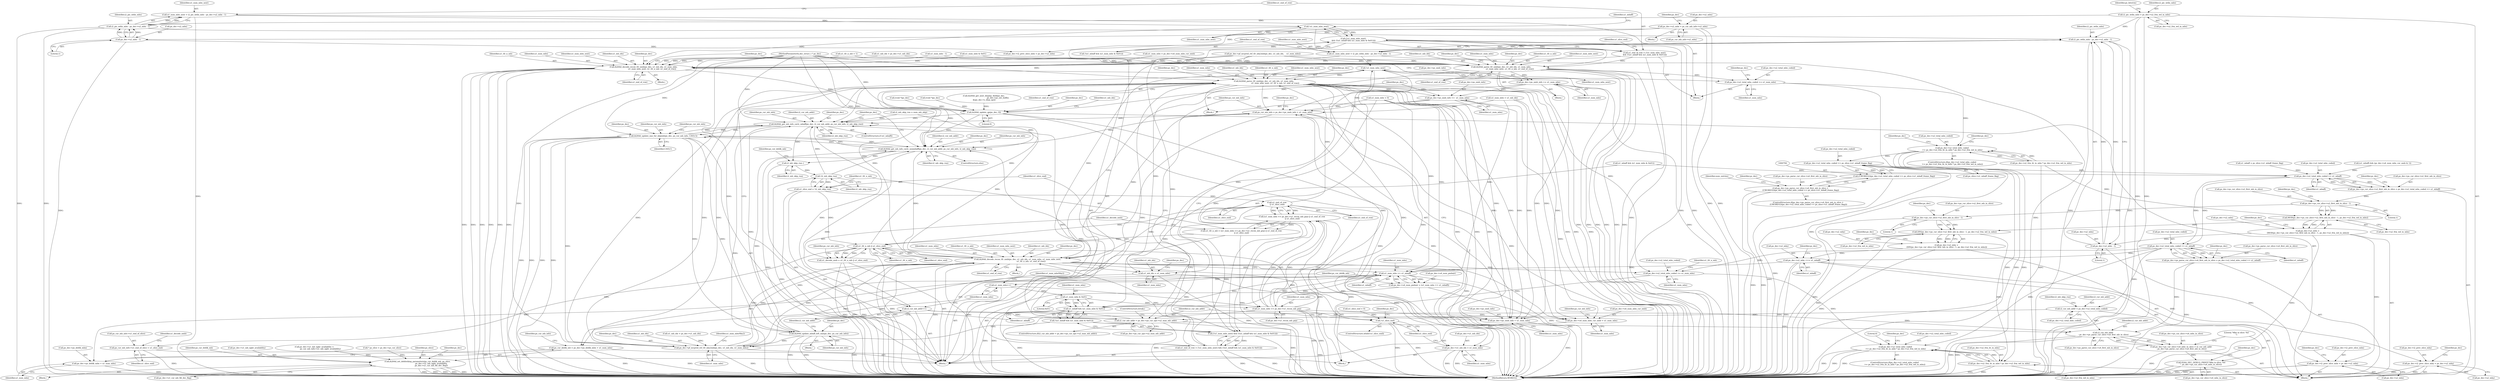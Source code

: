 digraph "0_Android_494561291a503840f385fbcd11d9bc5f4dc502b8_0@integer" {
"1000694" [label="(Call,u1_num_mbs_next = i2_pic_wdin_mbs - ps_dec->u2_mbx - 1)"];
"1000696" [label="(Call,i2_pic_wdin_mbs - ps_dec->u2_mbx - 1)"];
"1000152" [label="(Call,i2_pic_wdin_mbs = ps_dec->u2_frm_wd_in_mbs)"];
"1000698" [label="(Call,ps_dec->u2_mbx - 1)"];
"1000637" [label="(Call,ps_dec->u2_mbx = ps_cur_mb_info->u2_mbx)"];
"1000706" [label="(Call,!u1_num_mbs_next)"];
"1000705" [label="(Call,(!u1_num_mbs_next)\n && (!(u1_mbaff && (u1_num_mbs & 0x01))))"];
"1000703" [label="(Call,u1_end_of_row = (!u1_num_mbs_next)\n && (!(u1_mbaff && (u1_num_mbs & 0x01))))"];
"1000730" [label="(Call,ih264d_parse_tfr_nmb(ps_dec, u1_mb_idx, u1_num_mbs,\n                            u1_num_mbs_next, u1_tfr_n_mb, u1_end_of_row))"];
"1000737" [label="(Call,ps_dec->ps_nmb_info += u1_num_mbs)"];
"1001107" [label="(Call,ps_cur_mb_info = ps_dec->ps_nmb_info + u1_num_mbs)"];
"1001155" [label="(Call,ih264d_get_mb_info_cavlc_mbaff(ps_dec, i2_cur_mb_addr, ps_cur_mb_info, i2_mb_skip_run))"];
"1001226" [label="(Call,ih264d_update_nnz_for_skipmb(ps_dec, ps_cur_mb_info, CAVLC))"];
"1001161" [label="(Call,ih264d_get_mb_info_cavlc_nonmbaff(ps_dec, i2_cur_mb_addr, ps_cur_mb_info, i2_mb_skip_run))"];
"1001242" [label="(Call,i2_mb_skip_run--)"];
"1001287" [label="(Call,!i2_mb_skip_run)"];
"1001285" [label="(Call,u1_slice_end = !i2_mb_skip_run)"];
"1001297" [label="(Call,u1_end_of_row\n || u1_slice_end)"];
"1001291" [label="(Call,(u1_num_mbs == ps_dec->u1_recon_mb_grp) || u1_end_of_row\n || u1_slice_end)"];
"1001289" [label="(Call,u1_tfr_n_mb = (u1_num_mbs == ps_dec->u1_recon_mb_grp) || u1_end_of_row\n || u1_slice_end)"];
"1001302" [label="(Call,u1_tfr_n_mb || u1_slice_end)"];
"1001094" [label="(Call,!u1_slice_end)"];
"1001300" [label="(Call,u1_decode_nmb = u1_tfr_n_mb || u1_slice_end)"];
"1001305" [label="(Call,ps_cur_mb_info->u1_end_of_slice = u1_slice_end)"];
"1001337" [label="(Call,ih264d_parse_tfr_nmb(ps_dec, u1_mb_idx, u1_num_mbs,\n                                     u1_num_mbs_next, u1_tfr_n_mb, u1_end_of_row))"];
"1001109" [label="(Call,ps_dec->ps_nmb_info + u1_num_mbs)"];
"1001114" [label="(Call,ps_dec->u4_num_mbs_cur_nmb = u1_num_mbs)"];
"1001128" [label="(Call,u1_num_mbs >> u1_mbaff)"];
"1001124" [label="(Call,ps_dec->u4_num_pmbair = (u1_num_mbs >> u1_mbaff))"];
"1001131" [label="(Call,ps_cur_deblk_mb = ps_dec->ps_deblk_mbn + u1_num_mbs)"];
"1001173" [label="(Call,ih264d_set_deblocking_parameters(ps_cur_deblk_mb, ps_slice,\n                                             ps_dec->u1_mb_ngbr_availablity,\n                                             ps_dec->u1_cur_mb_fld_dec_flag))"];
"1001133" [label="(Call,ps_dec->ps_deblk_mbn + u1_num_mbs)"];
"1001259" [label="(Call,u1_num_mbs++)"];
"1001282" [label="(Call,u1_num_mbs & 0x01)"];
"1001280" [label="(Call,u1_mbaff && (u1_num_mbs & 0x01))"];
"1001279" [label="(Call,!(u1_mbaff && (u1_num_mbs & 0x01)))"];
"1001276" [label="(Call,(!u1_num_mbs_next) && (!(u1_mbaff && (u1_num_mbs & 0x01))))"];
"1001274" [label="(Call,u1_end_of_row = (!u1_num_mbs_next) && (!(u1_mbaff && (u1_num_mbs & 0x01))))"];
"1001351" [label="(Call,ih264d_decode_recon_tfr_nmb(ps_dec, u1_mb_idx, u1_num_mbs, u1_num_mbs_next,\n                                            u1_tfr_n_mb, u1_end_of_row))"];
"1001358" [label="(Call,ps_dec->u2_total_mbs_coded += u1_num_mbs)"];
"1001431" [label="(Call,ps_dec->u2_total_mbs_coded\n >= ps_dec->u2_frm_ht_in_mbs * ps_dec->u2_frm_wd_in_mbs)"];
"1001368" [label="(Call,u1_mb_idx = u1_num_mbs)"];
"1001313" [label="(Call,ps_dec->pf_mvpred_ref_tfr_nby2mb(ps_dec, u1_mb_idx, u1_num_mbs))"];
"1001371" [label="(Call,ps_dec->u1_mb_idx = u1_num_mbs)"];
"1001292" [label="(Call,u1_num_mbs == ps_dec->u1_recon_mb_grp)"];
"1001344" [label="(Call,ps_dec->ps_nmb_info +=  u1_num_mbs)"];
"1001257" [label="(Call,i2_cur_mb_addr++)"];
"1001099" [label="(Call,i2_cur_mb_addr > ps_dec->ps_cur_sps->u2_max_mb_addr)"];
"1001387" [label="(Call,i2_cur_mb_addr\n - ps_dec->ps_parse_cur_slice->u4_first_mb_in_slice)"];
"1001381" [label="(Call,ps_dec->ps_cur_slice->u4_mbs_in_slice = i2_cur_mb_addr\n - ps_dec->ps_parse_cur_slice->u4_first_mb_in_slice)"];
"1001394" [label="(Call,H264_DEC_DEBUG_PRINT(\"Mbs in slice: %d\n\", ps_dec->ps_cur_slice->u4_mbs_in_slice))"];
"1001254" [label="(Call,ih264d_update_mbaff_left_nnz(ps_dec, ps_cur_mb_info))"];
"1000751" [label="(Call,ps_dec->u2_total_mbs_coded += u1_num_mbs)"];
"1000767" [label="(Call,ps_dec->u2_total_mbs_coded\n >= ps_dec->u2_frm_ht_in_mbs * ps_dec->u2_frm_wd_in_mbs)"];
"1000795" [label="(Call,ps_dec->u2_total_mbs_coded >> ps_slice->u1_mbaff_frame_flag)"];
"1000793" [label="(Call,(UWORD32)(ps_dec->u2_total_mbs_coded >> ps_slice->u1_mbaff_frame_flag))"];
"1000787" [label="(Call,ps_dec->ps_parse_cur_slice->u4_first_mb_in_slice <\n (UWORD32)(ps_dec->u2_total_mbs_coded >> ps_slice->u1_mbaff_frame_flag))"];
"1000899" [label="(Call,ps_dec->u2_total_mbs_coded >> u1_mbaff)"];
"1000893" [label="(Call,ps_dec->ps_cur_slice->u2_first_mb_in_slice = ps_dec->u2_total_mbs_coded >> u1_mbaff)"];
"1001015" [label="(Call,ps_dec->ps_cur_slice->u2_first_mb_in_slice - 1)"];
"1001014" [label="(Call,MOD(ps_dec->ps_cur_slice->u2_first_mb_in_slice - 1, ps_dec->u2_frm_wd_in_mbs))"];
"1001010" [label="(Call,ps_dec->u2_mbx =\n (MOD(ps_dec->ps_cur_slice->u2_first_mb_in_slice - 1, ps_dec->u2_frm_wd_in_mbs)))"];
"1001269" [label="(Call,ps_dec->u2_mbx - 1)"];
"1001267" [label="(Call,i2_pic_wdin_mbs - ps_dec->u2_mbx - 1)"];
"1001265" [label="(Call,u1_num_mbs_next = i2_pic_wdin_mbs - ps_dec->u2_mbx - 1)"];
"1001277" [label="(Call,!u1_num_mbs_next)"];
"1001416" [label="(Call,ps_dec->i2_prev_slice_mbx = ps_dec->u2_mbx)"];
"1001029" [label="(Call,DIV(ps_dec->ps_cur_slice->u2_first_mb_in_slice - 1, ps_dec->u2_frm_wd_in_mbs))"];
"1001025" [label="(Call,ps_dec->u2_mby =\n (DIV(ps_dec->ps_cur_slice->u2_first_mb_in_slice - 1, ps_dec->u2_frm_wd_in_mbs)))"];
"1001040" [label="(Call,ps_dec->u2_mby <<= u1_mbaff)"];
"1001423" [label="(Call,ps_dec->i2_prev_slice_mby = ps_dec->u2_mby)"];
"1001435" [label="(Call,ps_dec->u2_frm_ht_in_mbs * ps_dec->u2_frm_wd_in_mbs)"];
"1001030" [label="(Call,ps_dec->ps_cur_slice->u2_first_mb_in_slice - 1)"];
"1000939" [label="(Call,ps_dec->u2_total_mbs_coded >> u1_mbaff)"];
"1000933" [label="(Call,ps_dec->ps_parse_cur_slice->u4_first_mb_in_slice = ps_dec->u2_total_mbs_coded >> u1_mbaff)"];
"1001085" [label="(Call,i2_cur_mb_addr = ps_dec->u2_total_mbs_coded)"];
"1001057" [label="(Call,ih264d_update_qp(ps_dec, 0))"];
"1000744" [label="(Call,ih264d_decode_recon_tfr_nmb(ps_dec, u1_mb_idx, u1_num_mbs,\n                            u1_num_mbs_next, u1_tfr_n_mb, u1_end_of_row))"];
"1000893" [label="(Call,ps_dec->ps_cur_slice->u2_first_mb_in_slice = ps_dec->u2_total_mbs_coded >> u1_mbaff)"];
"1001369" [label="(Identifier,u1_mb_idx)"];
"1001396" [label="(Call,ps_dec->ps_cur_slice->u4_mbs_in_slice)"];
"1001341" [label="(Identifier,u1_num_mbs_next)"];
"1000702" [label="(Literal,1)"];
"1000768" [label="(Call,ps_dec->u2_total_mbs_coded)"];
"1001233" [label="(Identifier,ps_cur_mb_info)"];
"1001094" [label="(Call,!u1_slice_end)"];
"1001011" [label="(Call,ps_dec->u2_mbx)"];
"1000790" [label="(Identifier,ps_dec)"];
"1001015" [label="(Call,ps_dec->ps_cur_slice->u2_first_mb_in_slice - 1)"];
"1000694" [label="(Call,u1_num_mbs_next = i2_pic_wdin_mbs - ps_dec->u2_mbx - 1)"];
"1000744" [label="(Call,ih264d_decode_recon_tfr_nmb(ps_dec, u1_mb_idx, u1_num_mbs,\n                            u1_num_mbs_next, u1_tfr_n_mb, u1_end_of_row))"];
"1001047" [label="(Identifier,ps_dec)"];
"1000734" [label="(Identifier,u1_num_mbs_next)"];
"1001041" [label="(Call,ps_dec->u2_mby)"];
"1001131" [label="(Call,ps_cur_deblk_mb = ps_dec->ps_deblk_mbn + u1_num_mbs)"];
"1001100" [label="(Identifier,i2_cur_mb_addr)"];
"1001174" [label="(Identifier,ps_cur_deblk_mb)"];
"1001281" [label="(Identifier,u1_mbaff)"];
"1001450" [label="(MethodReturn,WORD32)"];
"1001179" [label="(Call,ps_dec->u1_cur_mb_fld_dec_flag)"];
"1001057" [label="(Call,ih264d_update_qp(ps_dec, 0))"];
"1001093" [label="(ControlStructure,while(!u1_slice_end))"];
"1001353" [label="(Identifier,u1_mb_idx)"];
"1000796" [label="(Call,ps_dec->u2_total_mbs_coded)"];
"1001267" [label="(Call,i2_pic_wdin_mbs - ps_dec->u2_mbx - 1)"];
"1000894" [label="(Call,ps_dec->ps_cur_slice->u2_first_mb_in_slice)"];
"1000710" [label="(Identifier,u1_mbaff)"];
"1000943" [label="(Identifier,u1_mbaff)"];
"1001059" [label="(Literal,0)"];
"1000707" [label="(Identifier,u1_num_mbs_next)"];
"1001155" [label="(Call,ih264d_get_mb_info_cavlc_mbaff(ps_dec, i2_cur_mb_addr, ps_cur_mb_info, i2_mb_skip_run))"];
"1000567" [label="(Call,(u1_mbaff) && (ps_dec->u4_num_mbs_cur_nmb & 1))"];
"1001387" [label="(Call,i2_cur_mb_addr\n - ps_dec->ps_parse_cur_slice->u4_first_mb_in_slice)"];
"1001173" [label="(Call,ih264d_set_deblocking_parameters(ps_cur_deblk_mb, ps_slice,\n                                             ps_dec->u1_mb_ngbr_availablity,\n                                             ps_dec->u1_cur_mb_fld_dec_flag))"];
"1000787" [label="(Call,ps_dec->ps_parse_cur_slice->u4_first_mb_in_slice <\n (UWORD32)(ps_dec->u2_total_mbs_coded >> ps_slice->u1_mbaff_frame_flag))"];
"1001036" [label="(Literal,1)"];
"1000751" [label="(Call,ps_dec->u2_total_mbs_coded += u1_num_mbs)"];
"1000602" [label="(Call,u1_num_mbs - 1)"];
"1001299" [label="(Identifier,u1_slice_end)"];
"1001357" [label="(Identifier,u1_end_of_row)"];
"1000697" [label="(Identifier,i2_pic_wdin_mbs)"];
"1001160" [label="(ControlStructure,else)"];
"1001301" [label="(Identifier,u1_decode_nmb)"];
"1001121" [label="(Identifier,ps_cur_mb_info)"];
"1001159" [label="(Identifier,i2_mb_skip_run)"];
"1001098" [label="(ControlStructure,if(i2_cur_mb_addr > ps_dec->ps_cur_sps->u2_max_mb_addr))"];
"1001268" [label="(Identifier,i2_pic_wdin_mbs)"];
"1000934" [label="(Call,ps_dec->ps_parse_cur_slice->u4_first_mb_in_slice)"];
"1001416" [label="(Call,ps_dec->i2_prev_slice_mbx = ps_dec->u2_mbx)"];
"1001352" [label="(Identifier,ps_dec)"];
"1001395" [label="(Literal,\"Mbs in slice: %d\n\")"];
"1001087" [label="(Call,ps_dec->u2_total_mbs_coded)"];
"1001037" [label="(Call,ps_dec->u2_frm_wd_in_mbs)"];
"1000793" [label="(Call,(UWORD32)(ps_dec->u2_total_mbs_coded >> ps_slice->u1_mbaff_frame_flag))"];
"1001246" [label="(Identifier,ps_cur_deblk_mb)"];
"1001425" [label="(Identifier,ps_dec)"];
"1001125" [label="(Call,ps_dec->u4_num_pmbair)"];
"1001106" [label="(ControlStructure,break;)"];
"1001073" [label="(Call,u1_slice_end = 0)"];
"1000706" [label="(Call,!u1_num_mbs_next)"];
"1000138" [label="(Block,)"];
"1000733" [label="(Identifier,u1_num_mbs)"];
"1001284" [label="(Literal,0x01)"];
"1000947" [label="(Identifier,ps_dec)"];
"1000565" [label="(Block,)"];
"1001115" [label="(Call,ps_dec->u4_num_mbs_cur_nmb)"];
"1001292" [label="(Call,u1_num_mbs == ps_dec->u1_recon_mb_grp)"];
"1001287" [label="(Call,!i2_mb_skip_run)"];
"1000699" [label="(Call,ps_dec->u2_mbx)"];
"1000637" [label="(Call,ps_dec->u2_mbx = ps_cur_mb_info->u2_mbx)"];
"1001318" [label="(Identifier,u1_num_mbsNby2)"];
"1001172" [label="(Block,)"];
"1001091" [label="(Identifier,i2_mb_skip_run)"];
"1001294" [label="(Call,ps_dec->u1_recon_mb_grp)"];
"1001373" [label="(Identifier,ps_dec)"];
"1001116" [label="(Identifier,ps_dec)"];
"1001169" [label="(Identifier,ps_dec)"];
"1001314" [label="(Identifier,ps_dec)"];
"1001420" [label="(Call,ps_dec->u2_mbx)"];
"1000731" [label="(Identifier,ps_dec)"];
"1001040" [label="(Call,ps_dec->u2_mby <<= u1_mbaff)"];
"1001304" [label="(Identifier,u1_slice_end)"];
"1000738" [label="(Call,ps_dec->ps_nmb_info)"];
"1001309" [label="(Identifier,u1_slice_end)"];
"1001130" [label="(Identifier,u1_mbaff)"];
"1001312" [label="(Block,)"];
"1001354" [label="(Identifier,u1_num_mbs)"];
"1001258" [label="(Identifier,i2_cur_mb_addr)"];
"1000698" [label="(Call,ps_dec->u2_mbx - 1)"];
"1001110" [label="(Call,ps_dec->ps_nmb_info)"];
"1000161" [label="(Identifier,ps_bitstrm)"];
"1000683" [label="(Call,ps_dec->pf_mvpred_ref_tfr_nby2mb(ps_dec, u1_mb_idx,    u1_num_mbs))"];
"1001280" [label="(Call,u1_mbaff && (u1_num_mbs & 0x01))"];
"1000899" [label="(Call,ps_dec->u2_total_mbs_coded >> u1_mbaff)"];
"1001030" [label="(Call,ps_dec->ps_cur_slice->u2_first_mb_in_slice - 1)"];
"1001014" [label="(Call,MOD(ps_dec->ps_cur_slice->u2_first_mb_in_slice - 1, ps_dec->u2_frm_wd_in_mbs))"];
"1001313" [label="(Call,ps_dec->pf_mvpred_ref_tfr_nby2mb(ps_dec, u1_mb_idx, u1_num_mbs))"];
"1001137" [label="(Identifier,u1_num_mbs)"];
"1000743" [label="(Block,)"];
"1001025" [label="(Call,ps_dec->u2_mby =\n (DIV(ps_dec->ps_cur_slice->u2_first_mb_in_slice - 1, ps_dec->u2_frm_wd_in_mbs)))"];
"1000704" [label="(Identifier,u1_end_of_row)"];
"1001096" [label="(Block,)"];
"1001368" [label="(Call,u1_mb_idx = u1_num_mbs)"];
"1000191" [label="(Call,u1_mbaff = ps_slice->u1_mbaff_frame_flag)"];
"1000767" [label="(Call,ps_dec->u2_total_mbs_coded\n >= ps_dec->u2_frm_ht_in_mbs * ps_dec->u2_frm_wd_in_mbs)"];
"1001134" [label="(Call,ps_dec->ps_deblk_mbn)"];
"1001124" [label="(Call,ps_dec->u4_num_pmbair = (u1_num_mbs >> u1_mbaff))"];
"1001371" [label="(Call,ps_dec->u1_mb_idx = u1_num_mbs)"];
"1001027" [label="(Identifier,ps_dec)"];
"1001010" [label="(Call,ps_dec->u2_mbx =\n (MOD(ps_dec->ps_cur_slice->u2_first_mb_in_slice - 1, ps_dec->u2_frm_wd_in_mbs)))"];
"1001315" [label="(Identifier,u1_mb_idx)"];
"1001435" [label="(Call,ps_dec->u2_frm_ht_in_mbs * ps_dec->u2_frm_wd_in_mbs)"];
"1001113" [label="(Identifier,u1_num_mbs)"];
"1000646" [label="(Identifier,ps_dec)"];
"1001307" [label="(Identifier,ps_cur_mb_info)"];
"1001356" [label="(Identifier,u1_tfr_n_mb)"];
"1000781" [label="(Identifier,ps_dec)"];
"1001298" [label="(Identifier,u1_end_of_row)"];
"1001293" [label="(Identifier,u1_num_mbs)"];
"1001153" [label="(ControlStructure,if (u1_mbaff))"];
"1000737" [label="(Call,ps_dec->ps_nmb_info += u1_num_mbs)"];
"1000771" [label="(Call,ps_dec->u2_frm_ht_in_mbs * ps_dec->u2_frm_wd_in_mbs)"];
"1001099" [label="(Call,i2_cur_mb_addr > ps_dec->ps_cur_sps->u2_max_mb_addr)"];
"1000900" [label="(Call,ps_dec->u2_total_mbs_coded)"];
"1001108" [label="(Identifier,ps_cur_mb_info)"];
"1001343" [label="(Identifier,u1_end_of_row)"];
"1000153" [label="(Identifier,i2_pic_wdin_mbs)"];
"1001351" [label="(Call,ih264d_decode_recon_tfr_nmb(ps_dec, u1_mb_idx, u1_num_mbs, u1_num_mbs_next,\n                                            u1_tfr_n_mb, u1_end_of_row))"];
"1001381" [label="(Call,ps_dec->ps_cur_slice->u4_mbs_in_slice = i2_cur_mb_addr\n - ps_dec->ps_parse_cur_slice->u4_first_mb_in_slice)"];
"1001274" [label="(Call,u1_end_of_row = (!u1_num_mbs_next) && (!(u1_mbaff && (u1_num_mbs & 0x01))))"];
"1001365" [label="(Call,u1_num_mbs = 0)"];
"1001358" [label="(Call,ps_dec->u2_total_mbs_coded += u1_num_mbs)"];
"1001132" [label="(Identifier,ps_cur_deblk_mb)"];
"1001090" [label="(Call,i2_mb_skip_run = num_mb_skip)"];
"1001285" [label="(Call,u1_slice_end = !i2_mb_skip_run)"];
"1001016" [label="(Call,ps_dec->ps_cur_slice->u2_first_mb_in_slice)"];
"1001423" [label="(Call,ps_dec->i2_prev_slice_mby = ps_dec->u2_mby)"];
"1000486" [label="(Call,(void *)ps_dec)"];
"1000805" [label="(Identifier,ps_dec)"];
"1000696" [label="(Call,i2_pic_wdin_mbs - ps_dec->u2_mbx - 1)"];
"1000154" [label="(Call,ps_dec->u2_frm_wd_in_mbs)"];
"1000736" [label="(Identifier,u1_end_of_row)"];
"1001305" [label="(Call,ps_cur_mb_info->u1_end_of_slice = u1_slice_end)"];
"1001302" [label="(Call,u1_tfr_n_mb || u1_slice_end)"];
"1000747" [label="(Identifier,u1_num_mbs)"];
"1000695" [label="(Identifier,u1_num_mbs_next)"];
"1000752" [label="(Call,ps_dec->u2_total_mbs_coded)"];
"1000715" [label="(Identifier,u1_slice_end)"];
"1001118" [label="(Identifier,u1_num_mbs)"];
"1001303" [label="(Identifier,u1_tfr_n_mb)"];
"1001129" [label="(Identifier,u1_num_mbs)"];
"1001338" [label="(Identifier,ps_dec)"];
"1001394" [label="(Call,H264_DEC_DEBUG_PRINT(\"Mbs in slice: %d\n\", ps_dec->ps_cur_slice->u4_mbs_in_slice))"];
"1000705" [label="(Call,(!u1_num_mbs_next)\n && (!(u1_mbaff && (u1_num_mbs & 0x01))))"];
"1000530" [label="(Call,(void *)ps_dec)"];
"1000143" [label="(Call,u1_mb_idx = ps_dec->u1_mb_idx)"];
"1001023" [label="(Identifier,ps_dec)"];
"1001163" [label="(Identifier,i2_cur_mb_addr)"];
"1001042" [label="(Identifier,ps_dec)"];
"1001291" [label="(Call,(u1_num_mbs == ps_dec->u1_recon_mb_grp) || u1_end_of_row\n || u1_slice_end)"];
"1001306" [label="(Call,ps_cur_mb_info->u1_end_of_slice)"];
"1001038" [label="(Identifier,ps_dec)"];
"1000703" [label="(Call,u1_end_of_row = (!u1_num_mbs_next)\n && (!(u1_mbaff && (u1_num_mbs & 0x01))))"];
"1001156" [label="(Identifier,ps_dec)"];
"1000732" [label="(Identifier,u1_mb_idx)"];
"1000741" [label="(Identifier,u1_num_mbs)"];
"1000933" [label="(Call,ps_dec->ps_parse_cur_slice->u4_first_mb_in_slice = ps_dec->u2_total_mbs_coded >> u1_mbaff)"];
"1001345" [label="(Call,ps_dec->ps_nmb_info)"];
"1001389" [label="(Call,ps_dec->ps_parse_cur_slice->u4_first_mb_in_slice)"];
"1001278" [label="(Identifier,u1_num_mbs_next)"];
"1000730" [label="(Call,ih264d_parse_tfr_nmb(ps_dec, u1_mb_idx, u1_num_mbs,\n                            u1_num_mbs_next, u1_tfr_n_mb, u1_end_of_row))"];
"1001432" [label="(Call,ps_dec->u2_total_mbs_coded)"];
"1000755" [label="(Identifier,u1_num_mbs)"];
"1001265" [label="(Call,u1_num_mbs_next = i2_pic_wdin_mbs - ps_dec->u2_mbx - 1)"];
"1001290" [label="(Identifier,u1_tfr_n_mb)"];
"1000431" [label="(Call,ih264d_get_next_display_field(ps_dec,\n                                              ps_dec->ps_out_buffer,\n &(ps_dec->s_disp_op)))"];
"1001336" [label="(Block,)"];
"1001382" [label="(Call,ps_dec->ps_cur_slice->u4_mbs_in_slice)"];
"1000748" [label="(Identifier,u1_num_mbs_next)"];
"1000641" [label="(Call,ps_cur_mb_info->u2_mbx)"];
"1001254" [label="(Call,ih264d_update_mbaff_left_nnz(ps_dec, ps_cur_mb_info))"];
"1001029" [label="(Call,DIV(ps_dec->ps_cur_slice->u2_first_mb_in_slice - 1, ps_dec->u2_frm_wd_in_mbs))"];
"1001256" [label="(Identifier,ps_cur_mb_info)"];
"1000739" [label="(Identifier,ps_dec)"];
"1001259" [label="(Call,u1_num_mbs++)"];
"1001060" [label="(Call,u1_mb_idx = ps_dec->u1_mb_idx)"];
"1001388" [label="(Identifier,i2_cur_mb_addr)"];
"1001276" [label="(Call,(!u1_num_mbs_next) && (!(u1_mbaff && (u1_num_mbs & 0x01))))"];
"1001161" [label="(Call,ih264d_get_mb_info_cavlc_nonmbaff(ps_dec, i2_cur_mb_addr, ps_cur_mb_info, i2_mb_skip_run))"];
"1001229" [label="(Identifier,CAVLC)"];
"1000799" [label="(Call,ps_slice->u1_mbaff_frame_flag)"];
"1001086" [label="(Identifier,i2_cur_mb_addr)"];
"1001360" [label="(Identifier,ps_dec)"];
"1000152" [label="(Call,i2_pic_wdin_mbs = ps_dec->u2_frm_wd_in_mbs)"];
"1001275" [label="(Identifier,u1_end_of_row)"];
"1001436" [label="(Call,ps_dec->u2_frm_ht_in_mbs)"];
"1001176" [label="(Call,ps_dec->u1_mb_ngbr_availablity)"];
"1001031" [label="(Call,ps_dec->ps_cur_slice->u2_first_mb_in_slice)"];
"1001433" [label="(Identifier,ps_dec)"];
"1001344" [label="(Call,ps_dec->ps_nmb_info +=  u1_num_mbs)"];
"1000940" [label="(Call,ps_dec->u2_total_mbs_coded)"];
"1000746" [label="(Identifier,u1_mb_idx)"];
"1000717" [label="(Call,u1_tfr_n_mb = 1)"];
"1001095" [label="(Identifier,u1_slice_end)"];
"1000644" [label="(Call,ps_dec->u1_mb_ngbr_availablity =\n                    ps_cur_mb_info->u1_mb_ngbr_availablity)"];
"1000786" [label="(ControlStructure,if(ps_dec->ps_parse_cur_slice->u4_first_mb_in_slice <\n (UWORD32)(ps_dec->u2_total_mbs_coded >> ps_slice->u1_mbaff_frame_flag)))"];
"1001269" [label="(Call,ps_dec->u2_mbx - 1)"];
"1001346" [label="(Identifier,ps_dec)"];
"1000753" [label="(Identifier,ps_dec)"];
"1000711" [label="(Call,u1_num_mbs & 0x01)"];
"1001364" [label="(Identifier,u1_tfr_n_mb)"];
"1001404" [label="(Identifier,ps_dec)"];
"1001283" [label="(Identifier,u1_num_mbs)"];
"1001022" [label="(Call,ps_dec->u2_frm_wd_in_mbs)"];
"1001107" [label="(Call,ps_cur_mb_info = ps_dec->ps_nmb_info + u1_num_mbs)"];
"1000708" [label="(Call,!(u1_mbaff && (u1_num_mbs & 0x01)))"];
"1001340" [label="(Identifier,u1_num_mbs)"];
"1001101" [label="(Call,ps_dec->ps_cur_sps->u2_max_mb_addr)"];
"1000638" [label="(Call,ps_dec->u2_mbx)"];
"1001228" [label="(Identifier,ps_cur_mb_info)"];
"1001277" [label="(Call,!u1_num_mbs_next)"];
"1001165" [label="(Identifier,i2_mb_skip_run)"];
"1001021" [label="(Literal,1)"];
"1001242" [label="(Call,i2_mb_skip_run--)"];
"1001431" [label="(Call,ps_dec->u2_total_mbs_coded\n >= ps_dec->u2_frm_ht_in_mbs * ps_dec->u2_frm_wd_in_mbs)"];
"1001372" [label="(Call,ps_dec->u1_mb_idx)"];
"1001140" [label="(Identifier,ps_cur_mb_info)"];
"1000166" [label="(Call,* ps_slice = ps_dec->ps_cur_slice)"];
"1001337" [label="(Call,ih264d_parse_tfr_nmb(ps_dec, u1_mb_idx, u1_num_mbs,\n                                     u1_num_mbs_next, u1_tfr_n_mb, u1_end_of_row))"];
"1000709" [label="(Call,u1_mbaff && (u1_num_mbs & 0x01))"];
"1001243" [label="(Identifier,i2_mb_skip_run)"];
"1001375" [label="(Identifier,u1_num_mbs)"];
"1000907" [label="(Identifier,ps_dec)"];
"1001266" [label="(Identifier,u1_num_mbs_next)"];
"1001378" [label="(Identifier,ps_dec)"];
"1001058" [label="(Identifier,ps_dec)"];
"1000653" [label="(Block,)"];
"1001158" [label="(Identifier,ps_cur_mb_info)"];
"1001257" [label="(Call,i2_cur_mb_addr++)"];
"1001348" [label="(Identifier,u1_num_mbs)"];
"1001339" [label="(Identifier,u1_mb_idx)"];
"1001175" [label="(Identifier,ps_slice)"];
"1000758" [label="(Identifier,ps_dec)"];
"1001359" [label="(Call,ps_dec->u2_total_mbs_coded)"];
"1001085" [label="(Call,i2_cur_mb_addr = ps_dec->u2_total_mbs_coded)"];
"1001427" [label="(Call,ps_dec->u2_mby)"];
"1001286" [label="(Identifier,u1_slice_end)"];
"1000803" [label="(Call,ps_dec->i2_prev_slice_mbx = ps_dec->u2_mbx)"];
"1001253" [label="(Block,)"];
"1000132" [label="(MethodParameterIn,dec_struct_t * ps_dec)"];
"1000745" [label="(Identifier,ps_dec)"];
"1001300" [label="(Call,u1_decode_nmb = u1_tfr_n_mb || u1_slice_end)"];
"1001282" [label="(Call,u1_num_mbs & 0x01)"];
"1001114" [label="(Call,ps_dec->u4_num_mbs_cur_nmb = u1_num_mbs)"];
"1001270" [label="(Call,ps_dec->u2_mbx)"];
"1000795" [label="(Call,ps_dec->u2_total_mbs_coded >> ps_slice->u1_mbaff_frame_flag)"];
"1001424" [label="(Call,ps_dec->i2_prev_slice_mby)"];
"1001297" [label="(Call,u1_end_of_row\n || u1_slice_end)"];
"1000729" [label="(Block,)"];
"1001439" [label="(Call,ps_dec->u2_frm_wd_in_mbs)"];
"1001026" [label="(Call,ps_dec->u2_mby)"];
"1001061" [label="(Identifier,u1_mb_idx)"];
"1001255" [label="(Identifier,ps_dec)"];
"1001162" [label="(Identifier,ps_dec)"];
"1001289" [label="(Call,u1_tfr_n_mb = (u1_num_mbs == ps_dec->u1_recon_mb_grp) || u1_end_of_row\n || u1_slice_end)"];
"1001311" [label="(Identifier,u1_decode_nmb)"];
"1001133" [label="(Call,ps_dec->ps_deblk_mbn + u1_num_mbs)"];
"1001430" [label="(ControlStructure,if(ps_dec->u2_total_mbs_coded\n >= ps_dec->u2_frm_ht_in_mbs * ps_dec->u2_frm_wd_in_mbs))"];
"1000903" [label="(Identifier,u1_mbaff)"];
"1000749" [label="(Identifier,u1_tfr_n_mb)"];
"1000735" [label="(Identifier,u1_tfr_n_mb)"];
"1001262" [label="(Identifier,u1_num_mbsNby2)"];
"1001355" [label="(Identifier,u1_num_mbs_next)"];
"1001449" [label="(Literal,0)"];
"1001273" [label="(Literal,1)"];
"1000588" [label="(Call,u1_num_mbs = ps_dec->u4_num_mbs_cur_nmb)"];
"1001260" [label="(Identifier,u1_num_mbs)"];
"1001157" [label="(Identifier,i2_cur_mb_addr)"];
"1001070" [label="(Call,u1_num_mbs = u1_mb_idx)"];
"1001417" [label="(Call,ps_dec->i2_prev_slice_mbx)"];
"1000750" [label="(Identifier,u1_end_of_row)"];
"1001445" [label="(Identifier,ps_dec)"];
"1001350" [label="(Block,)"];
"1001128" [label="(Call,u1_num_mbs >> u1_mbaff)"];
"1001184" [label="(Identifier,ps_dec)"];
"1000788" [label="(Call,ps_dec->ps_parse_cur_slice->u4_first_mb_in_slice)"];
"1000939" [label="(Call,ps_dec->u2_total_mbs_coded >> u1_mbaff)"];
"1001164" [label="(Identifier,ps_cur_mb_info)"];
"1001288" [label="(Identifier,i2_mb_skip_run)"];
"1001279" [label="(Call,!(u1_mbaff && (u1_num_mbs & 0x01)))"];
"1001109" [label="(Call,ps_dec->ps_nmb_info + u1_num_mbs)"];
"1001370" [label="(Identifier,u1_num_mbs)"];
"1001342" [label="(Identifier,u1_tfr_n_mb)"];
"1001227" [label="(Identifier,ps_dec)"];
"1000843" [label="(Identifier,num_entries)"];
"1000766" [label="(ControlStructure,if(ps_dec->u2_total_mbs_coded\n >= ps_dec->u2_frm_ht_in_mbs * ps_dec->u2_frm_wd_in_mbs))"];
"1001044" [label="(Identifier,u1_mbaff)"];
"1001362" [label="(Identifier,u1_num_mbs)"];
"1001316" [label="(Identifier,u1_num_mbs)"];
"1001226" [label="(Call,ih264d_update_nnz_for_skipmb(ps_dec, ps_cur_mb_info, CAVLC))"];
"1000694" -> "1000653"  [label="AST: "];
"1000694" -> "1000696"  [label="CFG: "];
"1000695" -> "1000694"  [label="AST: "];
"1000696" -> "1000694"  [label="AST: "];
"1000704" -> "1000694"  [label="CFG: "];
"1000694" -> "1001450"  [label="DDG: "];
"1000696" -> "1000694"  [label="DDG: "];
"1000696" -> "1000694"  [label="DDG: "];
"1000694" -> "1000706"  [label="DDG: "];
"1000696" -> "1000698"  [label="CFG: "];
"1000697" -> "1000696"  [label="AST: "];
"1000698" -> "1000696"  [label="AST: "];
"1000696" -> "1001450"  [label="DDG: "];
"1000696" -> "1001450"  [label="DDG: "];
"1000152" -> "1000696"  [label="DDG: "];
"1000698" -> "1000696"  [label="DDG: "];
"1000698" -> "1000696"  [label="DDG: "];
"1000696" -> "1001267"  [label="DDG: "];
"1000152" -> "1000138"  [label="AST: "];
"1000152" -> "1000154"  [label="CFG: "];
"1000153" -> "1000152"  [label="AST: "];
"1000154" -> "1000152"  [label="AST: "];
"1000161" -> "1000152"  [label="CFG: "];
"1000152" -> "1001450"  [label="DDG: "];
"1000152" -> "1001450"  [label="DDG: "];
"1000152" -> "1001267"  [label="DDG: "];
"1000698" -> "1000702"  [label="CFG: "];
"1000699" -> "1000698"  [label="AST: "];
"1000702" -> "1000698"  [label="AST: "];
"1000698" -> "1001450"  [label="DDG: "];
"1000637" -> "1000698"  [label="DDG: "];
"1000698" -> "1000803"  [label="DDG: "];
"1000637" -> "1000565"  [label="AST: "];
"1000637" -> "1000641"  [label="CFG: "];
"1000638" -> "1000637"  [label="AST: "];
"1000641" -> "1000637"  [label="AST: "];
"1000646" -> "1000637"  [label="CFG: "];
"1000637" -> "1001450"  [label="DDG: "];
"1000637" -> "1001450"  [label="DDG: "];
"1000637" -> "1000803"  [label="DDG: "];
"1000706" -> "1000705"  [label="AST: "];
"1000706" -> "1000707"  [label="CFG: "];
"1000707" -> "1000706"  [label="AST: "];
"1000710" -> "1000706"  [label="CFG: "];
"1000705" -> "1000706"  [label="CFG: "];
"1000706" -> "1000705"  [label="DDG: "];
"1000706" -> "1000730"  [label="DDG: "];
"1000706" -> "1000744"  [label="DDG: "];
"1000705" -> "1000703"  [label="AST: "];
"1000705" -> "1000708"  [label="CFG: "];
"1000708" -> "1000705"  [label="AST: "];
"1000703" -> "1000705"  [label="CFG: "];
"1000705" -> "1001450"  [label="DDG: "];
"1000705" -> "1001450"  [label="DDG: "];
"1000705" -> "1000703"  [label="DDG: "];
"1000705" -> "1000703"  [label="DDG: "];
"1000708" -> "1000705"  [label="DDG: "];
"1000705" -> "1001276"  [label="DDG: "];
"1000703" -> "1000653"  [label="AST: "];
"1000704" -> "1000703"  [label="AST: "];
"1000715" -> "1000703"  [label="CFG: "];
"1000703" -> "1001450"  [label="DDG: "];
"1000703" -> "1000730"  [label="DDG: "];
"1000703" -> "1000744"  [label="DDG: "];
"1000730" -> "1000729"  [label="AST: "];
"1000730" -> "1000736"  [label="CFG: "];
"1000731" -> "1000730"  [label="AST: "];
"1000732" -> "1000730"  [label="AST: "];
"1000733" -> "1000730"  [label="AST: "];
"1000734" -> "1000730"  [label="AST: "];
"1000735" -> "1000730"  [label="AST: "];
"1000736" -> "1000730"  [label="AST: "];
"1000739" -> "1000730"  [label="CFG: "];
"1000730" -> "1001450"  [label="DDG: "];
"1000730" -> "1001450"  [label="DDG: "];
"1000730" -> "1001450"  [label="DDG: "];
"1000730" -> "1001450"  [label="DDG: "];
"1000730" -> "1001450"  [label="DDG: "];
"1000730" -> "1001450"  [label="DDG: "];
"1000683" -> "1000730"  [label="DDG: "];
"1000683" -> "1000730"  [label="DDG: "];
"1000683" -> "1000730"  [label="DDG: "];
"1000132" -> "1000730"  [label="DDG: "];
"1000143" -> "1000730"  [label="DDG: "];
"1000588" -> "1000730"  [label="DDG: "];
"1000711" -> "1000730"  [label="DDG: "];
"1000602" -> "1000730"  [label="DDG: "];
"1000717" -> "1000730"  [label="DDG: "];
"1000730" -> "1000737"  [label="DDG: "];
"1000730" -> "1000751"  [label="DDG: "];
"1000730" -> "1001057"  [label="DDG: "];
"1000737" -> "1000729"  [label="AST: "];
"1000737" -> "1000741"  [label="CFG: "];
"1000738" -> "1000737"  [label="AST: "];
"1000741" -> "1000737"  [label="AST: "];
"1000753" -> "1000737"  [label="CFG: "];
"1000737" -> "1001450"  [label="DDG: "];
"1000737" -> "1001107"  [label="DDG: "];
"1000737" -> "1001109"  [label="DDG: "];
"1000737" -> "1001344"  [label="DDG: "];
"1001107" -> "1001096"  [label="AST: "];
"1001107" -> "1001109"  [label="CFG: "];
"1001108" -> "1001107"  [label="AST: "];
"1001109" -> "1001107"  [label="AST: "];
"1001116" -> "1001107"  [label="CFG: "];
"1001107" -> "1001450"  [label="DDG: "];
"1001344" -> "1001107"  [label="DDG: "];
"1001292" -> "1001107"  [label="DDG: "];
"1001070" -> "1001107"  [label="DDG: "];
"1001365" -> "1001107"  [label="DDG: "];
"1001351" -> "1001107"  [label="DDG: "];
"1001337" -> "1001107"  [label="DDG: "];
"1001107" -> "1001155"  [label="DDG: "];
"1001107" -> "1001161"  [label="DDG: "];
"1001155" -> "1001153"  [label="AST: "];
"1001155" -> "1001159"  [label="CFG: "];
"1001156" -> "1001155"  [label="AST: "];
"1001157" -> "1001155"  [label="AST: "];
"1001158" -> "1001155"  [label="AST: "];
"1001159" -> "1001155"  [label="AST: "];
"1001169" -> "1001155"  [label="CFG: "];
"1001155" -> "1001450"  [label="DDG: "];
"1001337" -> "1001155"  [label="DDG: "];
"1001057" -> "1001155"  [label="DDG: "];
"1001254" -> "1001155"  [label="DDG: "];
"1001351" -> "1001155"  [label="DDG: "];
"1001226" -> "1001155"  [label="DDG: "];
"1000132" -> "1001155"  [label="DDG: "];
"1001099" -> "1001155"  [label="DDG: "];
"1001090" -> "1001155"  [label="DDG: "];
"1001287" -> "1001155"  [label="DDG: "];
"1001155" -> "1001226"  [label="DDG: "];
"1001155" -> "1001226"  [label="DDG: "];
"1001155" -> "1001242"  [label="DDG: "];
"1001155" -> "1001257"  [label="DDG: "];
"1001226" -> "1001096"  [label="AST: "];
"1001226" -> "1001229"  [label="CFG: "];
"1001227" -> "1001226"  [label="AST: "];
"1001228" -> "1001226"  [label="AST: "];
"1001229" -> "1001226"  [label="AST: "];
"1001233" -> "1001226"  [label="CFG: "];
"1001226" -> "1001450"  [label="DDG: "];
"1001226" -> "1001450"  [label="DDG: "];
"1001226" -> "1001450"  [label="DDG: "];
"1001226" -> "1001450"  [label="DDG: "];
"1001226" -> "1001161"  [label="DDG: "];
"1001161" -> "1001226"  [label="DDG: "];
"1001161" -> "1001226"  [label="DDG: "];
"1000132" -> "1001226"  [label="DDG: "];
"1001226" -> "1001254"  [label="DDG: "];
"1001226" -> "1001254"  [label="DDG: "];
"1001226" -> "1001313"  [label="DDG: "];
"1001161" -> "1001160"  [label="AST: "];
"1001161" -> "1001165"  [label="CFG: "];
"1001162" -> "1001161"  [label="AST: "];
"1001163" -> "1001161"  [label="AST: "];
"1001164" -> "1001161"  [label="AST: "];
"1001165" -> "1001161"  [label="AST: "];
"1001169" -> "1001161"  [label="CFG: "];
"1001161" -> "1001450"  [label="DDG: "];
"1001337" -> "1001161"  [label="DDG: "];
"1001057" -> "1001161"  [label="DDG: "];
"1001254" -> "1001161"  [label="DDG: "];
"1001351" -> "1001161"  [label="DDG: "];
"1000132" -> "1001161"  [label="DDG: "];
"1001099" -> "1001161"  [label="DDG: "];
"1001090" -> "1001161"  [label="DDG: "];
"1001287" -> "1001161"  [label="DDG: "];
"1001161" -> "1001242"  [label="DDG: "];
"1001161" -> "1001257"  [label="DDG: "];
"1001242" -> "1001096"  [label="AST: "];
"1001242" -> "1001243"  [label="CFG: "];
"1001243" -> "1001242"  [label="AST: "];
"1001246" -> "1001242"  [label="CFG: "];
"1001242" -> "1001287"  [label="DDG: "];
"1001287" -> "1001285"  [label="AST: "];
"1001287" -> "1001288"  [label="CFG: "];
"1001288" -> "1001287"  [label="AST: "];
"1001285" -> "1001287"  [label="CFG: "];
"1001287" -> "1001450"  [label="DDG: "];
"1001287" -> "1001285"  [label="DDG: "];
"1001285" -> "1001096"  [label="AST: "];
"1001286" -> "1001285"  [label="AST: "];
"1001290" -> "1001285"  [label="CFG: "];
"1001285" -> "1001450"  [label="DDG: "];
"1001285" -> "1001297"  [label="DDG: "];
"1001285" -> "1001302"  [label="DDG: "];
"1001297" -> "1001291"  [label="AST: "];
"1001297" -> "1001298"  [label="CFG: "];
"1001297" -> "1001299"  [label="CFG: "];
"1001298" -> "1001297"  [label="AST: "];
"1001299" -> "1001297"  [label="AST: "];
"1001291" -> "1001297"  [label="CFG: "];
"1001297" -> "1001450"  [label="DDG: "];
"1001297" -> "1001291"  [label="DDG: "];
"1001297" -> "1001291"  [label="DDG: "];
"1001274" -> "1001297"  [label="DDG: "];
"1001297" -> "1001302"  [label="DDG: "];
"1001297" -> "1001337"  [label="DDG: "];
"1001297" -> "1001351"  [label="DDG: "];
"1001291" -> "1001289"  [label="AST: "];
"1001291" -> "1001292"  [label="CFG: "];
"1001292" -> "1001291"  [label="AST: "];
"1001289" -> "1001291"  [label="CFG: "];
"1001291" -> "1001450"  [label="DDG: "];
"1001291" -> "1001450"  [label="DDG: "];
"1001291" -> "1001289"  [label="DDG: "];
"1001291" -> "1001289"  [label="DDG: "];
"1001292" -> "1001291"  [label="DDG: "];
"1001292" -> "1001291"  [label="DDG: "];
"1001289" -> "1001096"  [label="AST: "];
"1001290" -> "1001289"  [label="AST: "];
"1001301" -> "1001289"  [label="CFG: "];
"1001289" -> "1001450"  [label="DDG: "];
"1001289" -> "1001302"  [label="DDG: "];
"1001302" -> "1001300"  [label="AST: "];
"1001302" -> "1001303"  [label="CFG: "];
"1001302" -> "1001304"  [label="CFG: "];
"1001303" -> "1001302"  [label="AST: "];
"1001304" -> "1001302"  [label="AST: "];
"1001300" -> "1001302"  [label="CFG: "];
"1001302" -> "1001450"  [label="DDG: "];
"1001302" -> "1001094"  [label="DDG: "];
"1001302" -> "1001300"  [label="DDG: "];
"1001302" -> "1001300"  [label="DDG: "];
"1001302" -> "1001305"  [label="DDG: "];
"1001302" -> "1001337"  [label="DDG: "];
"1001302" -> "1001351"  [label="DDG: "];
"1001094" -> "1001093"  [label="AST: "];
"1001094" -> "1001095"  [label="CFG: "];
"1001095" -> "1001094"  [label="AST: "];
"1001100" -> "1001094"  [label="CFG: "];
"1001378" -> "1001094"  [label="CFG: "];
"1001094" -> "1001450"  [label="DDG: "];
"1001094" -> "1001450"  [label="DDG: "];
"1001073" -> "1001094"  [label="DDG: "];
"1001300" -> "1001096"  [label="AST: "];
"1001301" -> "1001300"  [label="AST: "];
"1001307" -> "1001300"  [label="CFG: "];
"1001300" -> "1001450"  [label="DDG: "];
"1001300" -> "1001450"  [label="DDG: "];
"1001305" -> "1001096"  [label="AST: "];
"1001305" -> "1001309"  [label="CFG: "];
"1001306" -> "1001305"  [label="AST: "];
"1001309" -> "1001305"  [label="AST: "];
"1001311" -> "1001305"  [label="CFG: "];
"1001305" -> "1001450"  [label="DDG: "];
"1001337" -> "1001336"  [label="AST: "];
"1001337" -> "1001343"  [label="CFG: "];
"1001338" -> "1001337"  [label="AST: "];
"1001339" -> "1001337"  [label="AST: "];
"1001340" -> "1001337"  [label="AST: "];
"1001341" -> "1001337"  [label="AST: "];
"1001342" -> "1001337"  [label="AST: "];
"1001343" -> "1001337"  [label="AST: "];
"1001346" -> "1001337"  [label="CFG: "];
"1001337" -> "1001450"  [label="DDG: "];
"1001337" -> "1001450"  [label="DDG: "];
"1001337" -> "1001450"  [label="DDG: "];
"1001337" -> "1001450"  [label="DDG: "];
"1001337" -> "1001450"  [label="DDG: "];
"1001337" -> "1001109"  [label="DDG: "];
"1001337" -> "1001114"  [label="DDG: "];
"1001337" -> "1001128"  [label="DDG: "];
"1001313" -> "1001337"  [label="DDG: "];
"1001313" -> "1001337"  [label="DDG: "];
"1001313" -> "1001337"  [label="DDG: "];
"1000132" -> "1001337"  [label="DDG: "];
"1001277" -> "1001337"  [label="DDG: "];
"1001274" -> "1001337"  [label="DDG: "];
"1001337" -> "1001344"  [label="DDG: "];
"1001337" -> "1001358"  [label="DDG: "];
"1001337" -> "1001368"  [label="DDG: "];
"1001337" -> "1001371"  [label="DDG: "];
"1001109" -> "1001113"  [label="CFG: "];
"1001110" -> "1001109"  [label="AST: "];
"1001113" -> "1001109"  [label="AST: "];
"1001109" -> "1001450"  [label="DDG: "];
"1001344" -> "1001109"  [label="DDG: "];
"1001292" -> "1001109"  [label="DDG: "];
"1001070" -> "1001109"  [label="DDG: "];
"1001365" -> "1001109"  [label="DDG: "];
"1001351" -> "1001109"  [label="DDG: "];
"1001114" -> "1001096"  [label="AST: "];
"1001114" -> "1001118"  [label="CFG: "];
"1001115" -> "1001114"  [label="AST: "];
"1001118" -> "1001114"  [label="AST: "];
"1001121" -> "1001114"  [label="CFG: "];
"1001292" -> "1001114"  [label="DDG: "];
"1001070" -> "1001114"  [label="DDG: "];
"1001365" -> "1001114"  [label="DDG: "];
"1001351" -> "1001114"  [label="DDG: "];
"1001128" -> "1001124"  [label="AST: "];
"1001128" -> "1001130"  [label="CFG: "];
"1001129" -> "1001128"  [label="AST: "];
"1001130" -> "1001128"  [label="AST: "];
"1001124" -> "1001128"  [label="CFG: "];
"1001128" -> "1001450"  [label="DDG: "];
"1001128" -> "1001124"  [label="DDG: "];
"1001128" -> "1001124"  [label="DDG: "];
"1001292" -> "1001128"  [label="DDG: "];
"1001070" -> "1001128"  [label="DDG: "];
"1001365" -> "1001128"  [label="DDG: "];
"1001351" -> "1001128"  [label="DDG: "];
"1001040" -> "1001128"  [label="DDG: "];
"1001280" -> "1001128"  [label="DDG: "];
"1001128" -> "1001131"  [label="DDG: "];
"1001128" -> "1001133"  [label="DDG: "];
"1001128" -> "1001259"  [label="DDG: "];
"1001128" -> "1001280"  [label="DDG: "];
"1001124" -> "1001096"  [label="AST: "];
"1001125" -> "1001124"  [label="AST: "];
"1001132" -> "1001124"  [label="CFG: "];
"1001124" -> "1001450"  [label="DDG: "];
"1001124" -> "1001450"  [label="DDG: "];
"1001131" -> "1001096"  [label="AST: "];
"1001131" -> "1001133"  [label="CFG: "];
"1001132" -> "1001131"  [label="AST: "];
"1001133" -> "1001131"  [label="AST: "];
"1001140" -> "1001131"  [label="CFG: "];
"1001131" -> "1001450"  [label="DDG: "];
"1001131" -> "1001450"  [label="DDG: "];
"1001131" -> "1001173"  [label="DDG: "];
"1001173" -> "1001172"  [label="AST: "];
"1001173" -> "1001179"  [label="CFG: "];
"1001174" -> "1001173"  [label="AST: "];
"1001175" -> "1001173"  [label="AST: "];
"1001176" -> "1001173"  [label="AST: "];
"1001179" -> "1001173"  [label="AST: "];
"1001184" -> "1001173"  [label="CFG: "];
"1001173" -> "1001450"  [label="DDG: "];
"1001173" -> "1001450"  [label="DDG: "];
"1001173" -> "1001450"  [label="DDG: "];
"1001173" -> "1001450"  [label="DDG: "];
"1001173" -> "1001450"  [label="DDG: "];
"1000166" -> "1001173"  [label="DDG: "];
"1000644" -> "1001173"  [label="DDG: "];
"1001133" -> "1001137"  [label="CFG: "];
"1001134" -> "1001133"  [label="AST: "];
"1001137" -> "1001133"  [label="AST: "];
"1001133" -> "1001450"  [label="DDG: "];
"1001259" -> "1001096"  [label="AST: "];
"1001259" -> "1001260"  [label="CFG: "];
"1001260" -> "1001259"  [label="AST: "];
"1001262" -> "1001259"  [label="CFG: "];
"1001259" -> "1001282"  [label="DDG: "];
"1001259" -> "1001292"  [label="DDG: "];
"1001282" -> "1001280"  [label="AST: "];
"1001282" -> "1001284"  [label="CFG: "];
"1001283" -> "1001282"  [label="AST: "];
"1001284" -> "1001282"  [label="AST: "];
"1001280" -> "1001282"  [label="CFG: "];
"1001282" -> "1001280"  [label="DDG: "];
"1001282" -> "1001280"  [label="DDG: "];
"1001282" -> "1001292"  [label="DDG: "];
"1001280" -> "1001279"  [label="AST: "];
"1001280" -> "1001281"  [label="CFG: "];
"1001281" -> "1001280"  [label="AST: "];
"1001279" -> "1001280"  [label="CFG: "];
"1001280" -> "1001450"  [label="DDG: "];
"1001280" -> "1001450"  [label="DDG: "];
"1001280" -> "1001279"  [label="DDG: "];
"1001280" -> "1001279"  [label="DDG: "];
"1000709" -> "1001280"  [label="DDG: "];
"1001279" -> "1001276"  [label="AST: "];
"1001276" -> "1001279"  [label="CFG: "];
"1001279" -> "1001450"  [label="DDG: "];
"1001279" -> "1001276"  [label="DDG: "];
"1001276" -> "1001274"  [label="AST: "];
"1001276" -> "1001277"  [label="CFG: "];
"1001277" -> "1001276"  [label="AST: "];
"1001274" -> "1001276"  [label="CFG: "];
"1001276" -> "1001450"  [label="DDG: "];
"1001276" -> "1001450"  [label="DDG: "];
"1001276" -> "1001274"  [label="DDG: "];
"1001276" -> "1001274"  [label="DDG: "];
"1001277" -> "1001276"  [label="DDG: "];
"1001274" -> "1001096"  [label="AST: "];
"1001275" -> "1001274"  [label="AST: "];
"1001286" -> "1001274"  [label="CFG: "];
"1001274" -> "1001450"  [label="DDG: "];
"1001274" -> "1001450"  [label="DDG: "];
"1001274" -> "1001351"  [label="DDG: "];
"1001351" -> "1001350"  [label="AST: "];
"1001351" -> "1001357"  [label="CFG: "];
"1001352" -> "1001351"  [label="AST: "];
"1001353" -> "1001351"  [label="AST: "];
"1001354" -> "1001351"  [label="AST: "];
"1001355" -> "1001351"  [label="AST: "];
"1001356" -> "1001351"  [label="AST: "];
"1001357" -> "1001351"  [label="AST: "];
"1001360" -> "1001351"  [label="CFG: "];
"1001351" -> "1001450"  [label="DDG: "];
"1001351" -> "1001450"  [label="DDG: "];
"1001351" -> "1001450"  [label="DDG: "];
"1001351" -> "1001450"  [label="DDG: "];
"1001351" -> "1001450"  [label="DDG: "];
"1001313" -> "1001351"  [label="DDG: "];
"1001313" -> "1001351"  [label="DDG: "];
"1001313" -> "1001351"  [label="DDG: "];
"1000132" -> "1001351"  [label="DDG: "];
"1001277" -> "1001351"  [label="DDG: "];
"1001351" -> "1001358"  [label="DDG: "];
"1001351" -> "1001368"  [label="DDG: "];
"1001351" -> "1001371"  [label="DDG: "];
"1001358" -> "1001312"  [label="AST: "];
"1001358" -> "1001362"  [label="CFG: "];
"1001359" -> "1001358"  [label="AST: "];
"1001362" -> "1001358"  [label="AST: "];
"1001364" -> "1001358"  [label="CFG: "];
"1000939" -> "1001358"  [label="DDG: "];
"1001358" -> "1001431"  [label="DDG: "];
"1001431" -> "1001430"  [label="AST: "];
"1001431" -> "1001435"  [label="CFG: "];
"1001432" -> "1001431"  [label="AST: "];
"1001435" -> "1001431"  [label="AST: "];
"1001445" -> "1001431"  [label="CFG: "];
"1001449" -> "1001431"  [label="CFG: "];
"1001431" -> "1001450"  [label="DDG: "];
"1001431" -> "1001450"  [label="DDG: "];
"1001431" -> "1001450"  [label="DDG: "];
"1000939" -> "1001431"  [label="DDG: "];
"1001435" -> "1001431"  [label="DDG: "];
"1001435" -> "1001431"  [label="DDG: "];
"1001368" -> "1001312"  [label="AST: "];
"1001368" -> "1001370"  [label="CFG: "];
"1001369" -> "1001368"  [label="AST: "];
"1001370" -> "1001368"  [label="AST: "];
"1001373" -> "1001368"  [label="CFG: "];
"1001368" -> "1001450"  [label="DDG: "];
"1001368" -> "1001313"  [label="DDG: "];
"1001365" -> "1001368"  [label="DDG: "];
"1001313" -> "1001312"  [label="AST: "];
"1001313" -> "1001316"  [label="CFG: "];
"1001314" -> "1001313"  [label="AST: "];
"1001315" -> "1001313"  [label="AST: "];
"1001316" -> "1001313"  [label="AST: "];
"1001318" -> "1001313"  [label="CFG: "];
"1001313" -> "1001450"  [label="DDG: "];
"1001254" -> "1001313"  [label="DDG: "];
"1000132" -> "1001313"  [label="DDG: "];
"1001060" -> "1001313"  [label="DDG: "];
"1001292" -> "1001313"  [label="DDG: "];
"1001371" -> "1001312"  [label="AST: "];
"1001371" -> "1001375"  [label="CFG: "];
"1001372" -> "1001371"  [label="AST: "];
"1001375" -> "1001371"  [label="AST: "];
"1001095" -> "1001371"  [label="CFG: "];
"1001371" -> "1001450"  [label="DDG: "];
"1001371" -> "1001450"  [label="DDG: "];
"1001365" -> "1001371"  [label="DDG: "];
"1001292" -> "1001294"  [label="CFG: "];
"1001293" -> "1001292"  [label="AST: "];
"1001294" -> "1001292"  [label="AST: "];
"1001298" -> "1001292"  [label="CFG: "];
"1001292" -> "1001450"  [label="DDG: "];
"1001292" -> "1001450"  [label="DDG: "];
"1001344" -> "1001336"  [label="AST: "];
"1001344" -> "1001348"  [label="CFG: "];
"1001345" -> "1001344"  [label="AST: "];
"1001348" -> "1001344"  [label="AST: "];
"1001360" -> "1001344"  [label="CFG: "];
"1001344" -> "1001450"  [label="DDG: "];
"1001257" -> "1001096"  [label="AST: "];
"1001257" -> "1001258"  [label="CFG: "];
"1001258" -> "1001257"  [label="AST: "];
"1001260" -> "1001257"  [label="CFG: "];
"1001257" -> "1001099"  [label="DDG: "];
"1001257" -> "1001387"  [label="DDG: "];
"1001099" -> "1001098"  [label="AST: "];
"1001099" -> "1001101"  [label="CFG: "];
"1001100" -> "1001099"  [label="AST: "];
"1001101" -> "1001099"  [label="AST: "];
"1001106" -> "1001099"  [label="CFG: "];
"1001108" -> "1001099"  [label="CFG: "];
"1001099" -> "1001450"  [label="DDG: "];
"1001099" -> "1001450"  [label="DDG: "];
"1001085" -> "1001099"  [label="DDG: "];
"1001099" -> "1001387"  [label="DDG: "];
"1001387" -> "1001381"  [label="AST: "];
"1001387" -> "1001389"  [label="CFG: "];
"1001388" -> "1001387"  [label="AST: "];
"1001389" -> "1001387"  [label="AST: "];
"1001381" -> "1001387"  [label="CFG: "];
"1001387" -> "1001450"  [label="DDG: "];
"1001387" -> "1001450"  [label="DDG: "];
"1001387" -> "1001381"  [label="DDG: "];
"1001387" -> "1001381"  [label="DDG: "];
"1001085" -> "1001387"  [label="DDG: "];
"1000933" -> "1001387"  [label="DDG: "];
"1001381" -> "1000138"  [label="AST: "];
"1001382" -> "1001381"  [label="AST: "];
"1001395" -> "1001381"  [label="CFG: "];
"1001381" -> "1001450"  [label="DDG: "];
"1001381" -> "1001394"  [label="DDG: "];
"1001394" -> "1000138"  [label="AST: "];
"1001394" -> "1001396"  [label="CFG: "];
"1001395" -> "1001394"  [label="AST: "];
"1001396" -> "1001394"  [label="AST: "];
"1001404" -> "1001394"  [label="CFG: "];
"1001394" -> "1001450"  [label="DDG: "];
"1001394" -> "1001450"  [label="DDG: "];
"1001254" -> "1001253"  [label="AST: "];
"1001254" -> "1001256"  [label="CFG: "];
"1001255" -> "1001254"  [label="AST: "];
"1001256" -> "1001254"  [label="AST: "];
"1001258" -> "1001254"  [label="CFG: "];
"1001254" -> "1001450"  [label="DDG: "];
"1001254" -> "1001450"  [label="DDG: "];
"1001254" -> "1001450"  [label="DDG: "];
"1000132" -> "1001254"  [label="DDG: "];
"1000751" -> "1000653"  [label="AST: "];
"1000751" -> "1000755"  [label="CFG: "];
"1000752" -> "1000751"  [label="AST: "];
"1000755" -> "1000751"  [label="AST: "];
"1000758" -> "1000751"  [label="CFG: "];
"1000751" -> "1001450"  [label="DDG: "];
"1000744" -> "1000751"  [label="DDG: "];
"1000751" -> "1000767"  [label="DDG: "];
"1000767" -> "1000766"  [label="AST: "];
"1000767" -> "1000771"  [label="CFG: "];
"1000768" -> "1000767"  [label="AST: "];
"1000771" -> "1000767"  [label="AST: "];
"1000781" -> "1000767"  [label="CFG: "];
"1000790" -> "1000767"  [label="CFG: "];
"1000767" -> "1001450"  [label="DDG: "];
"1000767" -> "1001450"  [label="DDG: "];
"1000767" -> "1001450"  [label="DDG: "];
"1000771" -> "1000767"  [label="DDG: "];
"1000771" -> "1000767"  [label="DDG: "];
"1000767" -> "1000795"  [label="DDG: "];
"1000795" -> "1000793"  [label="AST: "];
"1000795" -> "1000799"  [label="CFG: "];
"1000796" -> "1000795"  [label="AST: "];
"1000799" -> "1000795"  [label="AST: "];
"1000793" -> "1000795"  [label="CFG: "];
"1000795" -> "1001450"  [label="DDG: "];
"1000795" -> "1000793"  [label="DDG: "];
"1000795" -> "1000793"  [label="DDG: "];
"1000795" -> "1000899"  [label="DDG: "];
"1000793" -> "1000787"  [label="AST: "];
"1000794" -> "1000793"  [label="AST: "];
"1000787" -> "1000793"  [label="CFG: "];
"1000793" -> "1001450"  [label="DDG: "];
"1000793" -> "1000787"  [label="DDG: "];
"1000787" -> "1000786"  [label="AST: "];
"1000788" -> "1000787"  [label="AST: "];
"1000805" -> "1000787"  [label="CFG: "];
"1000843" -> "1000787"  [label="CFG: "];
"1000787" -> "1001450"  [label="DDG: "];
"1000787" -> "1001450"  [label="DDG: "];
"1000899" -> "1000893"  [label="AST: "];
"1000899" -> "1000903"  [label="CFG: "];
"1000900" -> "1000899"  [label="AST: "];
"1000903" -> "1000899"  [label="AST: "];
"1000893" -> "1000899"  [label="CFG: "];
"1000899" -> "1000893"  [label="DDG: "];
"1000899" -> "1000893"  [label="DDG: "];
"1000567" -> "1000899"  [label="DDG: "];
"1000709" -> "1000899"  [label="DDG: "];
"1000191" -> "1000899"  [label="DDG: "];
"1000899" -> "1000939"  [label="DDG: "];
"1000899" -> "1000939"  [label="DDG: "];
"1000893" -> "1000138"  [label="AST: "];
"1000894" -> "1000893"  [label="AST: "];
"1000907" -> "1000893"  [label="CFG: "];
"1000893" -> "1001015"  [label="DDG: "];
"1001015" -> "1001014"  [label="AST: "];
"1001015" -> "1001021"  [label="CFG: "];
"1001016" -> "1001015"  [label="AST: "];
"1001021" -> "1001015"  [label="AST: "];
"1001023" -> "1001015"  [label="CFG: "];
"1001015" -> "1001014"  [label="DDG: "];
"1001015" -> "1001014"  [label="DDG: "];
"1001015" -> "1001030"  [label="DDG: "];
"1001014" -> "1001010"  [label="AST: "];
"1001014" -> "1001022"  [label="CFG: "];
"1001022" -> "1001014"  [label="AST: "];
"1001010" -> "1001014"  [label="CFG: "];
"1001014" -> "1001010"  [label="DDG: "];
"1001014" -> "1001010"  [label="DDG: "];
"1000771" -> "1001014"  [label="DDG: "];
"1001014" -> "1001029"  [label="DDG: "];
"1001010" -> "1000138"  [label="AST: "];
"1001011" -> "1001010"  [label="AST: "];
"1001027" -> "1001010"  [label="CFG: "];
"1001010" -> "1001450"  [label="DDG: "];
"1001010" -> "1001269"  [label="DDG: "];
"1001010" -> "1001416"  [label="DDG: "];
"1001269" -> "1001267"  [label="AST: "];
"1001269" -> "1001273"  [label="CFG: "];
"1001270" -> "1001269"  [label="AST: "];
"1001273" -> "1001269"  [label="AST: "];
"1001267" -> "1001269"  [label="CFG: "];
"1001269" -> "1001267"  [label="DDG: "];
"1001269" -> "1001267"  [label="DDG: "];
"1001269" -> "1001416"  [label="DDG: "];
"1001267" -> "1001265"  [label="AST: "];
"1001268" -> "1001267"  [label="AST: "];
"1001265" -> "1001267"  [label="CFG: "];
"1001267" -> "1001450"  [label="DDG: "];
"1001267" -> "1001450"  [label="DDG: "];
"1001267" -> "1001265"  [label="DDG: "];
"1001267" -> "1001265"  [label="DDG: "];
"1001265" -> "1001096"  [label="AST: "];
"1001266" -> "1001265"  [label="AST: "];
"1001275" -> "1001265"  [label="CFG: "];
"1001265" -> "1001450"  [label="DDG: "];
"1001265" -> "1001277"  [label="DDG: "];
"1001277" -> "1001278"  [label="CFG: "];
"1001278" -> "1001277"  [label="AST: "];
"1001281" -> "1001277"  [label="CFG: "];
"1001277" -> "1001450"  [label="DDG: "];
"1001416" -> "1000138"  [label="AST: "];
"1001416" -> "1001420"  [label="CFG: "];
"1001417" -> "1001416"  [label="AST: "];
"1001420" -> "1001416"  [label="AST: "];
"1001425" -> "1001416"  [label="CFG: "];
"1001416" -> "1001450"  [label="DDG: "];
"1001416" -> "1001450"  [label="DDG: "];
"1001029" -> "1001025"  [label="AST: "];
"1001029" -> "1001037"  [label="CFG: "];
"1001030" -> "1001029"  [label="AST: "];
"1001037" -> "1001029"  [label="AST: "];
"1001025" -> "1001029"  [label="CFG: "];
"1001029" -> "1001450"  [label="DDG: "];
"1001029" -> "1001025"  [label="DDG: "];
"1001029" -> "1001025"  [label="DDG: "];
"1001030" -> "1001029"  [label="DDG: "];
"1001030" -> "1001029"  [label="DDG: "];
"1001029" -> "1001435"  [label="DDG: "];
"1001025" -> "1000138"  [label="AST: "];
"1001026" -> "1001025"  [label="AST: "];
"1001042" -> "1001025"  [label="CFG: "];
"1001025" -> "1001450"  [label="DDG: "];
"1001025" -> "1001040"  [label="DDG: "];
"1001040" -> "1000138"  [label="AST: "];
"1001040" -> "1001044"  [label="CFG: "];
"1001041" -> "1001040"  [label="AST: "];
"1001044" -> "1001040"  [label="AST: "];
"1001047" -> "1001040"  [label="CFG: "];
"1001040" -> "1001450"  [label="DDG: "];
"1001040" -> "1001450"  [label="DDG: "];
"1000939" -> "1001040"  [label="DDG: "];
"1001040" -> "1001423"  [label="DDG: "];
"1001423" -> "1000138"  [label="AST: "];
"1001423" -> "1001427"  [label="CFG: "];
"1001424" -> "1001423"  [label="AST: "];
"1001427" -> "1001423"  [label="AST: "];
"1001433" -> "1001423"  [label="CFG: "];
"1001423" -> "1001450"  [label="DDG: "];
"1001423" -> "1001450"  [label="DDG: "];
"1001435" -> "1001439"  [label="CFG: "];
"1001436" -> "1001435"  [label="AST: "];
"1001439" -> "1001435"  [label="AST: "];
"1001435" -> "1001450"  [label="DDG: "];
"1001435" -> "1001450"  [label="DDG: "];
"1000771" -> "1001435"  [label="DDG: "];
"1001030" -> "1001036"  [label="CFG: "];
"1001031" -> "1001030"  [label="AST: "];
"1001036" -> "1001030"  [label="AST: "];
"1001038" -> "1001030"  [label="CFG: "];
"1001030" -> "1001450"  [label="DDG: "];
"1000939" -> "1000933"  [label="AST: "];
"1000939" -> "1000943"  [label="CFG: "];
"1000940" -> "1000939"  [label="AST: "];
"1000943" -> "1000939"  [label="AST: "];
"1000933" -> "1000939"  [label="CFG: "];
"1000939" -> "1000933"  [label="DDG: "];
"1000939" -> "1000933"  [label="DDG: "];
"1000939" -> "1001085"  [label="DDG: "];
"1000933" -> "1000138"  [label="AST: "];
"1000934" -> "1000933"  [label="AST: "];
"1000947" -> "1000933"  [label="CFG: "];
"1000933" -> "1001450"  [label="DDG: "];
"1001085" -> "1000138"  [label="AST: "];
"1001085" -> "1001087"  [label="CFG: "];
"1001086" -> "1001085"  [label="AST: "];
"1001087" -> "1001085"  [label="AST: "];
"1001091" -> "1001085"  [label="CFG: "];
"1001057" -> "1000138"  [label="AST: "];
"1001057" -> "1001059"  [label="CFG: "];
"1001058" -> "1001057"  [label="AST: "];
"1001059" -> "1001057"  [label="AST: "];
"1001061" -> "1001057"  [label="CFG: "];
"1001057" -> "1001450"  [label="DDG: "];
"1001057" -> "1001450"  [label="DDG: "];
"1000486" -> "1001057"  [label="DDG: "];
"1000744" -> "1001057"  [label="DDG: "];
"1000431" -> "1001057"  [label="DDG: "];
"1000530" -> "1001057"  [label="DDG: "];
"1000132" -> "1001057"  [label="DDG: "];
"1000744" -> "1000743"  [label="AST: "];
"1000744" -> "1000750"  [label="CFG: "];
"1000745" -> "1000744"  [label="AST: "];
"1000746" -> "1000744"  [label="AST: "];
"1000747" -> "1000744"  [label="AST: "];
"1000748" -> "1000744"  [label="AST: "];
"1000749" -> "1000744"  [label="AST: "];
"1000750" -> "1000744"  [label="AST: "];
"1000753" -> "1000744"  [label="CFG: "];
"1000744" -> "1001450"  [label="DDG: "];
"1000744" -> "1001450"  [label="DDG: "];
"1000744" -> "1001450"  [label="DDG: "];
"1000744" -> "1001450"  [label="DDG: "];
"1000744" -> "1001450"  [label="DDG: "];
"1000744" -> "1001450"  [label="DDG: "];
"1000683" -> "1000744"  [label="DDG: "];
"1000683" -> "1000744"  [label="DDG: "];
"1000683" -> "1000744"  [label="DDG: "];
"1000132" -> "1000744"  [label="DDG: "];
"1000143" -> "1000744"  [label="DDG: "];
"1000588" -> "1000744"  [label="DDG: "];
"1000711" -> "1000744"  [label="DDG: "];
"1000602" -> "1000744"  [label="DDG: "];
"1000717" -> "1000744"  [label="DDG: "];
}
